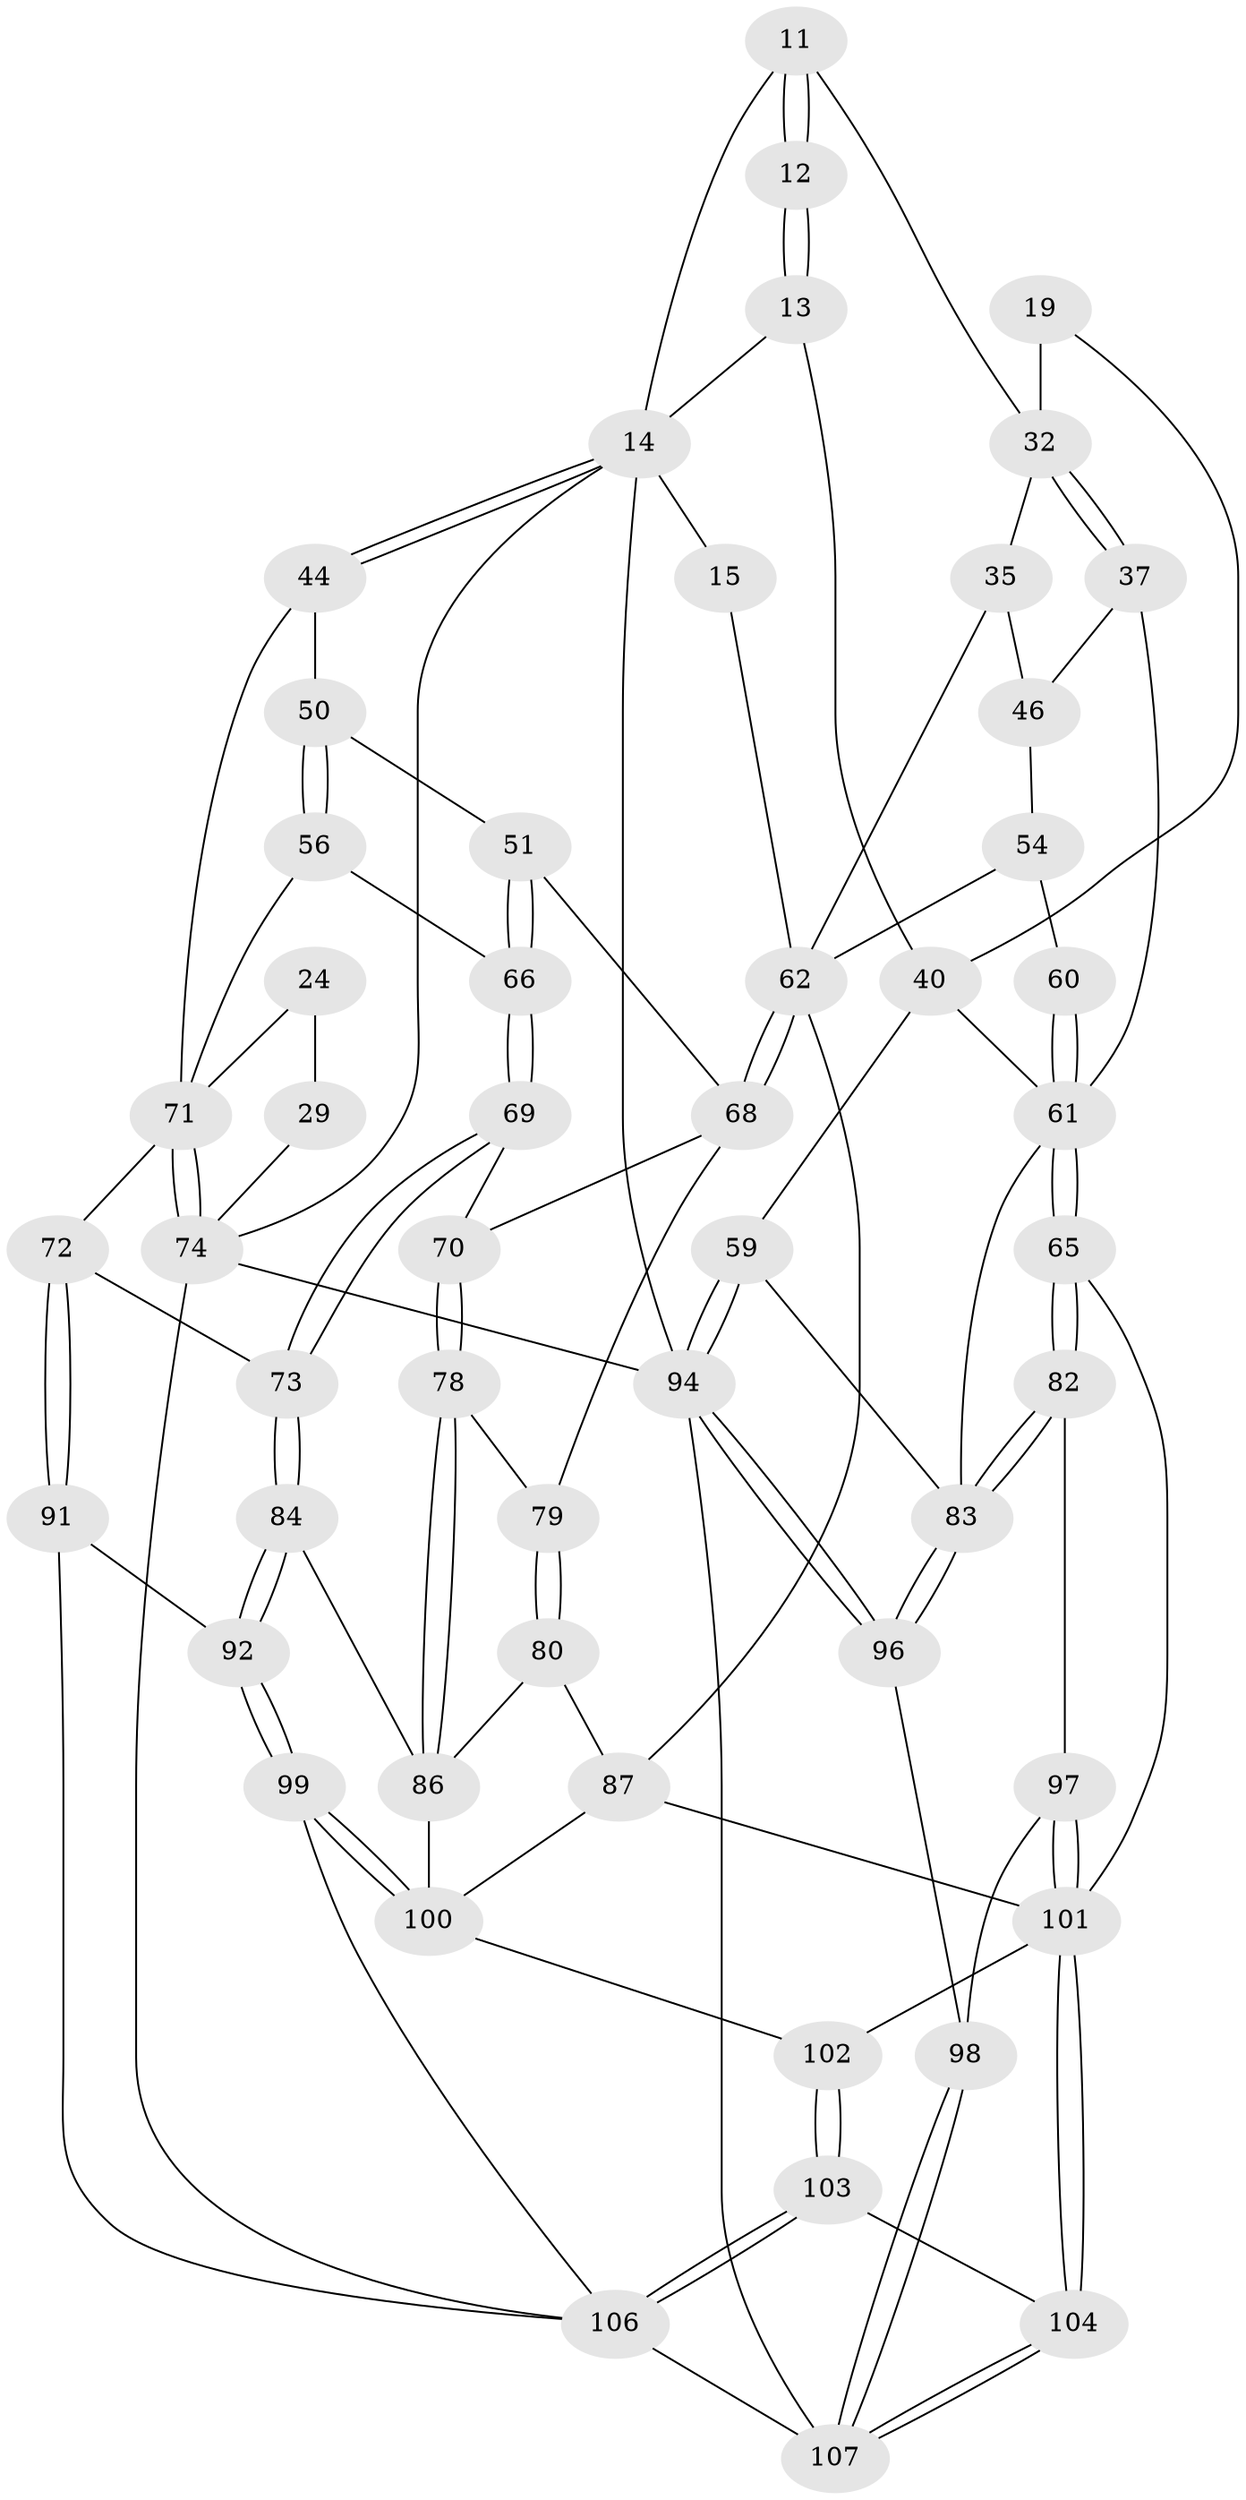 // original degree distribution, {3: 0.037383177570093455, 6: 0.205607476635514, 4: 0.19626168224299065, 5: 0.5607476635514018}
// Generated by graph-tools (version 1.1) at 2025/00/03/09/25 05:00:05]
// undirected, 53 vertices, 120 edges
graph export_dot {
graph [start="1"]
  node [color=gray90,style=filled];
  11 [pos="+0.37795501472342463+0.1475680805258"];
  12 [pos="+0.2560795306168618+0.14542348082886977"];
  13 [pos="+0.15704624315776852+0.09536535329052259"];
  14 [pos="+0.646213921627309+0.22032427449398997",super="+10"];
  15 [pos="+0.6259421204031773+0.22880412675968437"];
  19 [pos="+0.23119224372207187+0.16631879668131114",super="+18"];
  24 [pos="+0.9896712009236764+0.262113013940468",super="+23"];
  29 [pos="+0.8851450917381753+0.2979115849688267"];
  32 [pos="+0.17634575260492263+0.23751361836547683",super="+31+21"];
  35 [pos="+0.27691355640250054+0.2517040369807889",super="+34+33"];
  37 [pos="+0.20693071854850892+0.30826311987873917"];
  40 [pos="+0.07119618757401829+0.318130725991125",super="+17+16"];
  44 [pos="+0.7403409941288523+0.32535389516850755"];
  46 [pos="+0.23014057323782564+0.3266749658731486",super="+36"];
  50 [pos="+0.7391631713420456+0.33834070487834783"];
  51 [pos="+0.6760100925789289+0.43436919124002404"];
  54 [pos="+0.27835749143548005+0.4272404890418607",super="+47"];
  56 [pos="+0.7801783059682834+0.44383901326491476"];
  59 [pos="+0+0.4781735658891995",super="+41+22"];
  60 [pos="+0.27443639933282354+0.4276712490086418",super="+48"];
  61 [pos="+0.1275076797967762+0.5247217317698056",super="+57"];
  62 [pos="+0.42707935769887445+0.47024525430732284",super="+53+39"];
  65 [pos="+0.1775509430218984+0.5749449969821568"];
  66 [pos="+0.7206281405350972+0.46165104048483585"];
  68 [pos="+0.5002166863424979+0.4946056428381254",super="+67+52"];
  69 [pos="+0.7124941708900933+0.5717883081095951"];
  70 [pos="+0.6794536107618795+0.5823227591741564"];
  71 [pos="+0.8815639018032618+0.5147058612281292",super="+55+45"];
  72 [pos="+0.8183345433380785+0.5849278203699053"];
  73 [pos="+0.8050930755755445+0.5915149617611352"];
  74 [pos="+1+0.6336001665643134",super="+26+27+28+30"];
  78 [pos="+0.6576508511315721+0.6005279563949792"];
  79 [pos="+0.5864103103509064+0.5619145797347886"];
  80 [pos="+0.536554289689828+0.653027913426881"];
  82 [pos="+0.1676187265032649+0.6409011289315423"];
  83 [pos="+0.08918166445380818+0.7540773445963976",super="+58"];
  84 [pos="+0.7853224806914629+0.6799242082607471"];
  86 [pos="+0.6462001703139816+0.6396595992779612",super="+85"];
  87 [pos="+0.4406211078860395+0.7378603805034138",super="+81+63"];
  91 [pos="+0.9684580053989599+0.7699261456801434"];
  92 [pos="+0.8577033990678367+0.819387659329575"];
  94 [pos="+0+0.7993356006566243",super="+3"];
  96 [pos="+0.06832303338852597+0.8036969093306314"];
  97 [pos="+0.15883299691574054+0.8449752777137065",super="+93"];
  98 [pos="+0.10119693619754391+0.8345017606882111"];
  99 [pos="+0.798061811232456+0.8852607432540323"];
  100 [pos="+0.6875358901924246+0.8316127575049381",super="+95"];
  101 [pos="+0.3346897557906938+0.9305792077853902",super="+89+88+90"];
  102 [pos="+0.5905151581990771+0.8724623865865454"];
  103 [pos="+0.5032233951469198+1"];
  104 [pos="+0.3750569346312807+1"];
  106 [pos="+0.7538164679542104+1",super="+105"];
  107 [pos="+0.047626064872864214+1",super="+75"];
  11 -- 12;
  11 -- 12;
  11 -- 32;
  11 -- 14;
  12 -- 13;
  12 -- 13;
  13 -- 40;
  13 -- 14;
  14 -- 15 [weight=2];
  14 -- 44;
  14 -- 44;
  14 -- 94;
  14 -- 74;
  15 -- 62;
  19 -- 32 [weight=2];
  19 -- 40;
  24 -- 29 [weight=2];
  24 -- 71;
  29 -- 74;
  32 -- 37;
  32 -- 37;
  32 -- 35 [weight=2];
  35 -- 46 [weight=2];
  35 -- 62;
  37 -- 46;
  37 -- 61;
  40 -- 61;
  40 -- 59 [weight=2];
  44 -- 50;
  44 -- 71;
  46 -- 54;
  50 -- 51;
  50 -- 56;
  50 -- 56;
  51 -- 66;
  51 -- 66;
  51 -- 68;
  54 -- 60 [weight=2];
  54 -- 62;
  56 -- 66;
  56 -- 71;
  59 -- 94 [weight=2];
  59 -- 94;
  59 -- 83;
  60 -- 61 [weight=2];
  60 -- 61;
  61 -- 65;
  61 -- 65;
  61 -- 83;
  62 -- 68 [weight=2];
  62 -- 68;
  62 -- 87;
  65 -- 82;
  65 -- 82;
  65 -- 101;
  66 -- 69;
  66 -- 69;
  68 -- 79;
  68 -- 70;
  69 -- 70;
  69 -- 73;
  69 -- 73;
  70 -- 78;
  70 -- 78;
  71 -- 72;
  71 -- 74 [weight=3];
  71 -- 74;
  72 -- 73;
  72 -- 91;
  72 -- 91;
  73 -- 84;
  73 -- 84;
  74 -- 94 [weight=2];
  74 -- 106;
  78 -- 79;
  78 -- 86;
  78 -- 86;
  79 -- 80;
  79 -- 80;
  80 -- 86;
  80 -- 87;
  82 -- 83;
  82 -- 83;
  82 -- 97;
  83 -- 96;
  83 -- 96;
  84 -- 92;
  84 -- 92;
  84 -- 86;
  86 -- 100;
  87 -- 101 [weight=2];
  87 -- 100;
  91 -- 92;
  91 -- 106;
  92 -- 99;
  92 -- 99;
  94 -- 96;
  94 -- 96;
  94 -- 107 [weight=2];
  96 -- 98;
  97 -- 98;
  97 -- 101 [weight=2];
  97 -- 101;
  98 -- 107;
  98 -- 107;
  99 -- 100;
  99 -- 100;
  99 -- 106;
  100 -- 102;
  101 -- 104;
  101 -- 104;
  101 -- 102;
  102 -- 103;
  102 -- 103;
  103 -- 104;
  103 -- 106;
  103 -- 106;
  104 -- 107;
  104 -- 107;
  106 -- 107 [weight=2];
}
